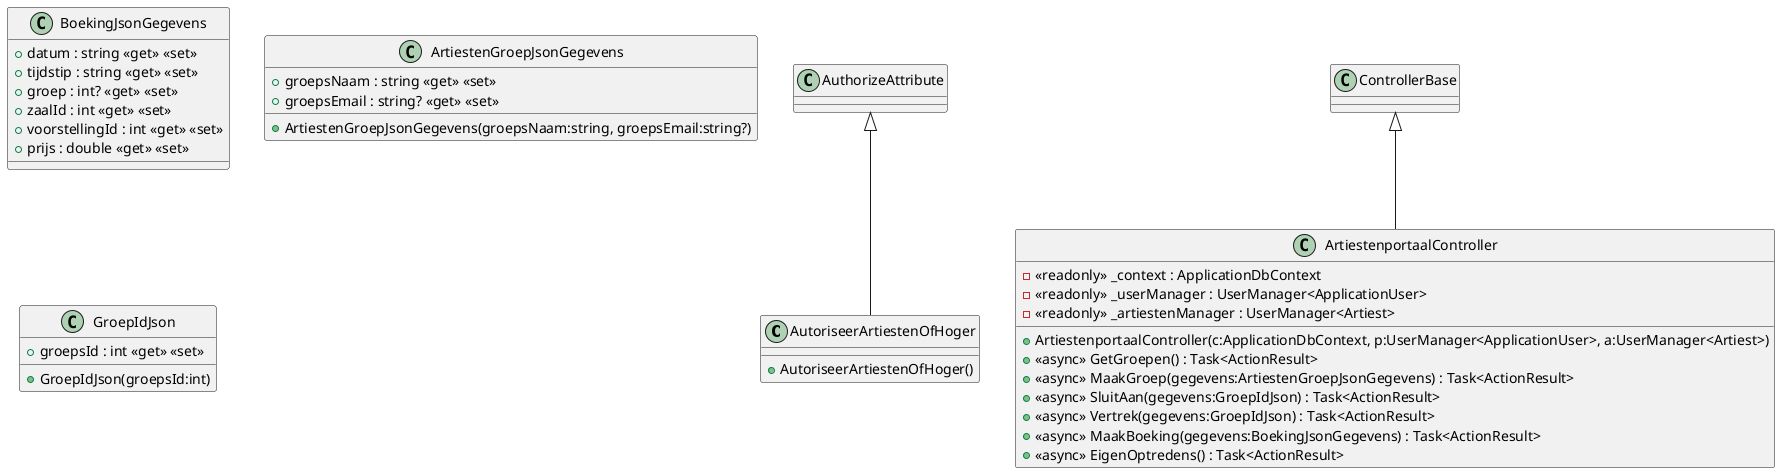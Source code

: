 @startuml
class AutoriseerArtiestenOfHoger {
    + AutoriseerArtiestenOfHoger()
}
class ArtiestenportaalController {
    - <<readonly>> _context : ApplicationDbContext
    - <<readonly>> _userManager : UserManager<ApplicationUser>
    - <<readonly>> _artiestenManager : UserManager<Artiest>
    + ArtiestenportaalController(c:ApplicationDbContext, p:UserManager<ApplicationUser>, a:UserManager<Artiest>)
    + <<async>> GetGroepen() : Task<ActionResult>
    + <<async>> MaakGroep(gegevens:ArtiestenGroepJsonGegevens) : Task<ActionResult>
    + <<async>> SluitAan(gegevens:GroepIdJson) : Task<ActionResult>
    + <<async>> Vertrek(gegevens:GroepIdJson) : Task<ActionResult>
    + <<async>> MaakBoeking(gegevens:BoekingJsonGegevens) : Task<ActionResult>
    + <<async>> EigenOptredens() : Task<ActionResult>
}
class BoekingJsonGegevens {
    + datum : string <<get>> <<set>>
    + tijdstip : string <<get>> <<set>>
    + groep : int? <<get>> <<set>>
    + zaalId : int <<get>> <<set>>
    + voorstellingId : int <<get>> <<set>>
    + prijs : double <<get>> <<set>>
}
class ArtiestenGroepJsonGegevens {
    + groepsNaam : string <<get>> <<set>>
    + groepsEmail : string? <<get>> <<set>>
    + ArtiestenGroepJsonGegevens(groepsNaam:string, groepsEmail:string?)
}
class GroepIdJson {
    + groepsId : int <<get>> <<set>>
    + GroepIdJson(groepsId:int)
}
AuthorizeAttribute <|-- AutoriseerArtiestenOfHoger
ControllerBase <|-- ArtiestenportaalController
@enduml
